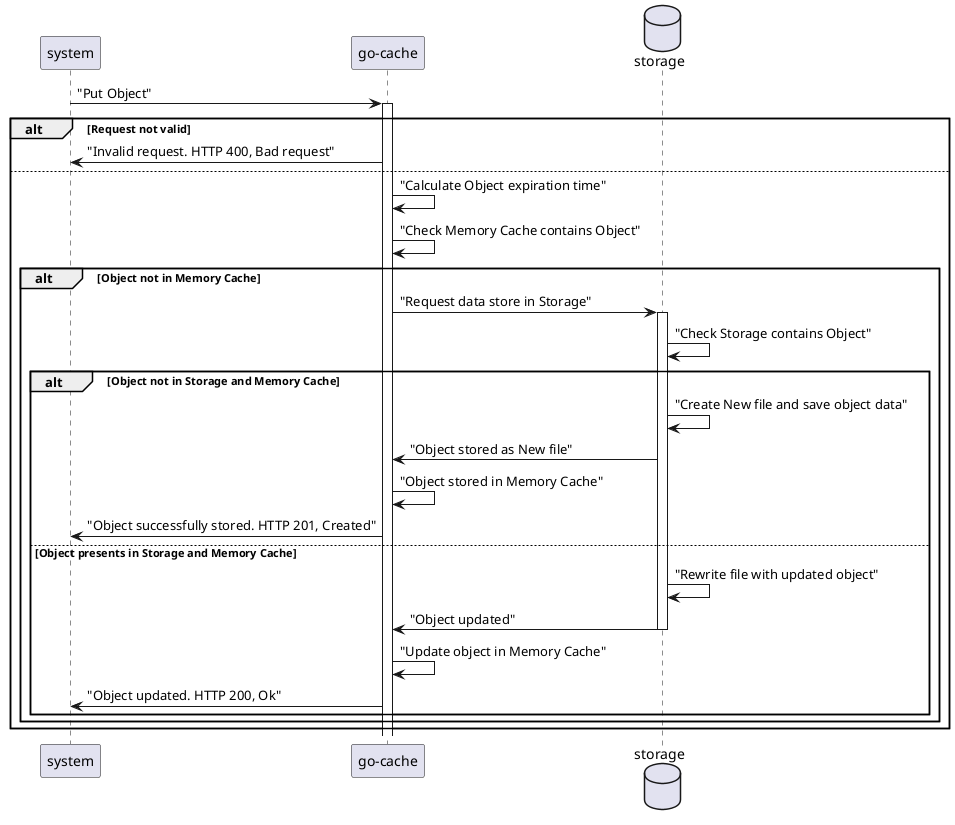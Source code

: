 @startuml "get data from cache"
participant s as "system" 
participant c as "go-cache"
database st as "storage"

s -> c : "Put Object"
activate c

alt Request not valid
    c -> s : "Invalid request. HTTP 400, Bad request"
else 
    c -> c : "Calculate Object expiration time"
    c -> c : "Check Memory Cache contains Object"
    alt Object not in Memory Cache
        c -> st : "Request data store in Storage"
        activate st
        st -> st : "Check Storage contains Object"
        alt Object not in Storage and Memory Cache
            st -> st: "Create New file and save object data"
            st -> c : "Object stored as New file"
            c -> c : "Object stored in Memory Cache"
            c -> s : "Object successfully stored. HTTP 201, Created"
        else Object presents in Storage and Memory Cache
            st -> st : "Rewrite file with updated object"
            st -> c : "Object updated"
            deactivate st
            c -> c : "Update object in Memory Cache"
            c -> s : "Object updated. HTTP 200, Ok"  
        end
    end
end
@enduml